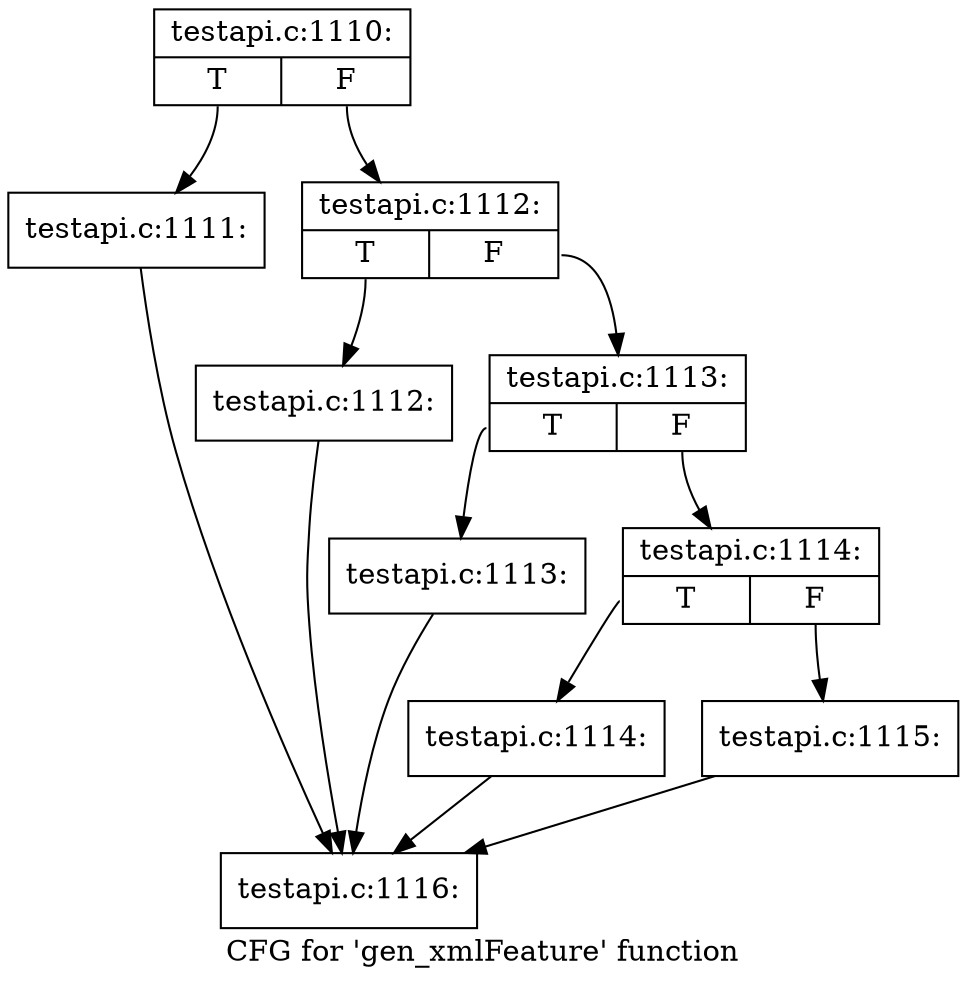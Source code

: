 digraph "CFG for 'gen_xmlFeature' function" {
	label="CFG for 'gen_xmlFeature' function";

	Node0x47886f0 [shape=record,label="{testapi.c:1110:|{<s0>T|<s1>F}}"];
	Node0x47886f0:s0 -> Node0x47889b0;
	Node0x47886f0:s1 -> Node0x4788a00;
	Node0x47889b0 [shape=record,label="{testapi.c:1111:}"];
	Node0x47889b0 -> Node0x47877c0;
	Node0x4788a00 [shape=record,label="{testapi.c:1112:|{<s0>T|<s1>F}}"];
	Node0x4788a00:s0 -> Node0x478dab0;
	Node0x4788a00:s1 -> Node0x478db00;
	Node0x478dab0 [shape=record,label="{testapi.c:1112:}"];
	Node0x478dab0 -> Node0x47877c0;
	Node0x478db00 [shape=record,label="{testapi.c:1113:|{<s0>T|<s1>F}}"];
	Node0x478db00:s0 -> Node0x478df90;
	Node0x478db00:s1 -> Node0x478dfe0;
	Node0x478df90 [shape=record,label="{testapi.c:1113:}"];
	Node0x478df90 -> Node0x47877c0;
	Node0x478dfe0 [shape=record,label="{testapi.c:1114:|{<s0>T|<s1>F}}"];
	Node0x478dfe0:s0 -> Node0x478e4b0;
	Node0x478dfe0:s1 -> Node0x478e500;
	Node0x478e4b0 [shape=record,label="{testapi.c:1114:}"];
	Node0x478e4b0 -> Node0x47877c0;
	Node0x478e500 [shape=record,label="{testapi.c:1115:}"];
	Node0x478e500 -> Node0x47877c0;
	Node0x47877c0 [shape=record,label="{testapi.c:1116:}"];
}
